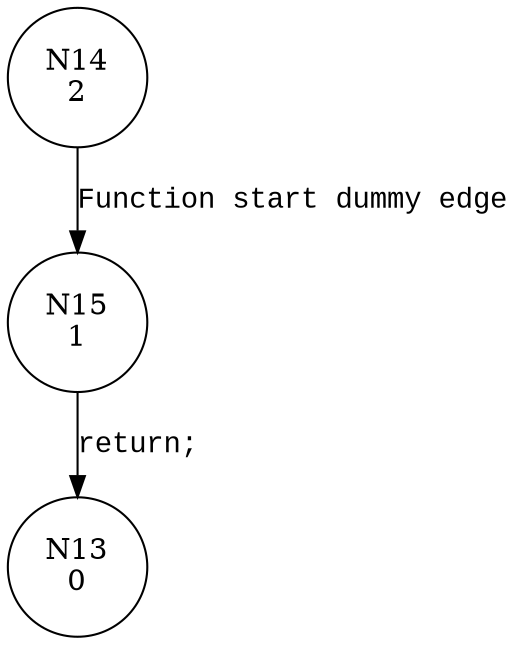 digraph processEnvironment__wrappee__base {
14 [shape="circle" label="N14\n2"]
15 [shape="circle" label="N15\n1"]
13 [shape="circle" label="N13\n0"]
14 -> 15 [label="Function start dummy edge" fontname="Courier New"]
15 -> 13 [label="return;" fontname="Courier New"]
}
